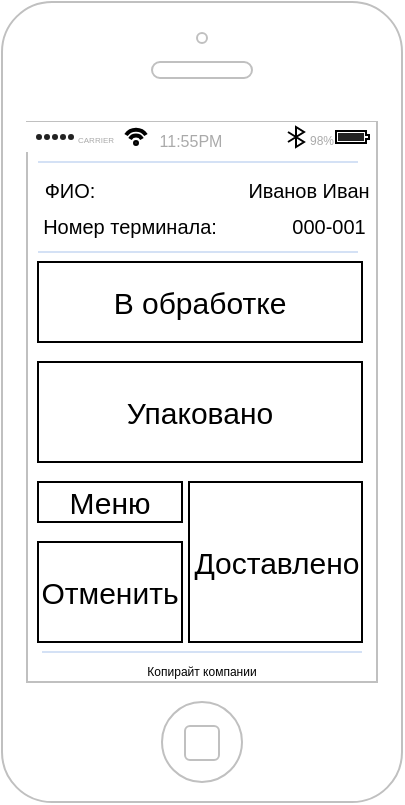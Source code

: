 <mxfile version="13.7.3" type="device"><diagram id="hS-akLZZ0Wz-isKbgtVU" name="Страница 1"><mxGraphModel dx="621" dy="461" grid="1" gridSize="10" guides="1" tooltips="1" connect="1" arrows="1" fold="1" page="1" pageScale="1" pageWidth="827" pageHeight="1169" math="0" shadow="0"><root><mxCell id="0"/><mxCell id="1" parent="0"/><mxCell id="qdhjCLGriOFvW7uCLRl--1" value="" style="html=1;verticalLabelPosition=bottom;labelBackgroundColor=#ffffff;verticalAlign=top;shadow=0;dashed=0;strokeWidth=1;shape=mxgraph.ios7.misc.iphone;fillColor=#ffffff;strokeColor=#c0c0c0;" vertex="1" parent="1"><mxGeometry x="120" y="120" width="200" height="400" as="geometry"/></mxCell><mxCell id="qdhjCLGriOFvW7uCLRl--2" value="" style="html=1;strokeWidth=1;shadow=0;dashed=0;shape=mxgraph.ios7ui.appBar;fillColor=#ffffff;gradientColor=none;" vertex="1" parent="1"><mxGeometry x="132" y="180" width="175" height="15" as="geometry"/></mxCell><mxCell id="qdhjCLGriOFvW7uCLRl--3" value="CARRIER" style="shape=rect;align=left;fontSize=8;spacingLeft=24;fontSize=4;fontColor=#aaaaaa;strokeColor=none;fillColor=none;spacingTop=4;" vertex="1" parent="qdhjCLGriOFvW7uCLRl--2"><mxGeometry y="0.5" width="50" height="13" relative="1" as="geometry"><mxPoint y="-6.5" as="offset"/></mxGeometry></mxCell><mxCell id="qdhjCLGriOFvW7uCLRl--4" value="11:55PM" style="shape=rect;fontSize=8;fontColor=#aaaaaa;strokeColor=none;fillColor=none;spacingTop=4;" vertex="1" parent="qdhjCLGriOFvW7uCLRl--2"><mxGeometry x="0.5" y="0.5" width="50" height="13" relative="1" as="geometry"><mxPoint x="-30" y="-6.5" as="offset"/></mxGeometry></mxCell><mxCell id="qdhjCLGriOFvW7uCLRl--5" value="98%" style="shape=rect;align=right;fontSize=8;spacingRight=19;fontSize=6;fontColor=#aaaaaa;strokeColor=none;fillColor=none;spacingTop=4;" vertex="1" parent="qdhjCLGriOFvW7uCLRl--2"><mxGeometry x="1" y="0.5" width="45" height="13" relative="1" as="geometry"><mxPoint x="-45" y="-6.5" as="offset"/></mxGeometry></mxCell><mxCell id="qdhjCLGriOFvW7uCLRl--38" value="" style="line;strokeWidth=1;html=1;fillColor=none;fontSize=14;fontColor=#007FFF;strokeColor=#D4E1F5;" vertex="1" parent="1"><mxGeometry x="138" y="240" width="160" height="10" as="geometry"/></mxCell><mxCell id="qdhjCLGriOFvW7uCLRl--39" value="" style="line;strokeWidth=1;html=1;fillColor=none;fontSize=14;fontColor=#007FFF;strokeColor=#D4E1F5;" vertex="1" parent="1"><mxGeometry x="138" y="195" width="160" height="10" as="geometry"/></mxCell><mxCell id="qdhjCLGriOFvW7uCLRl--43" value="ФИО:" style="text;html=1;strokeColor=none;fillColor=none;align=center;verticalAlign=middle;whiteSpace=wrap;rounded=0;fontSize=10;" vertex="1" parent="1"><mxGeometry x="138" y="205" width="32" height="17" as="geometry"/></mxCell><mxCell id="qdhjCLGriOFvW7uCLRl--44" value="Номер терминала:" style="text;html=1;strokeColor=none;fillColor=none;align=center;verticalAlign=middle;whiteSpace=wrap;rounded=0;fontSize=10;" vertex="1" parent="1"><mxGeometry x="138" y="223" width="92" height="17" as="geometry"/></mxCell><mxCell id="qdhjCLGriOFvW7uCLRl--46" value="Иванов Иван" style="text;html=1;strokeColor=none;fillColor=none;align=center;verticalAlign=middle;whiteSpace=wrap;rounded=0;fontSize=10;" vertex="1" parent="1"><mxGeometry x="240" y="205" width="67" height="17" as="geometry"/></mxCell><mxCell id="qdhjCLGriOFvW7uCLRl--47" value="000-001" style="text;html=1;strokeColor=none;fillColor=none;align=center;verticalAlign=middle;whiteSpace=wrap;rounded=0;fontSize=10;" vertex="1" parent="1"><mxGeometry x="260" y="223" width="47" height="17" as="geometry"/></mxCell><mxCell id="qdhjCLGriOFvW7uCLRl--48" value="" style="line;strokeWidth=1;html=1;fillColor=none;fontSize=14;fontColor=#007FFF;strokeColor=#D4E1F5;" vertex="1" parent="1"><mxGeometry x="140" y="440" width="160" height="10" as="geometry"/></mxCell><mxCell id="qdhjCLGriOFvW7uCLRl--49" value="Копирайт компании" style="text;html=1;strokeColor=none;fillColor=none;align=center;verticalAlign=middle;whiteSpace=wrap;rounded=0;fontSize=6;" vertex="1" parent="1"><mxGeometry x="190" y="450" width="60" height="10" as="geometry"/></mxCell><mxCell id="qdhjCLGriOFvW7uCLRl--50" value="&lt;font style=&quot;font-size: 15px&quot;&gt;В обработке&lt;/font&gt;" style="rounded=0;whiteSpace=wrap;html=1;fontSize=6;align=center;" vertex="1" parent="1"><mxGeometry x="138" y="250" width="162" height="40" as="geometry"/></mxCell><mxCell id="qdhjCLGriOFvW7uCLRl--52" value="Отменить" style="rounded=0;whiteSpace=wrap;html=1;fontSize=15;align=center;" vertex="1" parent="1"><mxGeometry x="138" y="390" width="72" height="50" as="geometry"/></mxCell><mxCell id="qdhjCLGriOFvW7uCLRl--53" value="Упаковано" style="rounded=0;whiteSpace=wrap;html=1;fontSize=15;align=center;" vertex="1" parent="1"><mxGeometry x="138" y="300" width="162" height="50" as="geometry"/></mxCell><mxCell id="qdhjCLGriOFvW7uCLRl--54" value="Доставлено" style="rounded=0;whiteSpace=wrap;html=1;fontSize=15;align=center;" vertex="1" parent="1"><mxGeometry x="213.5" y="360" width="86.5" height="80" as="geometry"/></mxCell><mxCell id="qdhjCLGriOFvW7uCLRl--55" value="Меню" style="rounded=0;whiteSpace=wrap;html=1;fontSize=15;align=center;" vertex="1" parent="1"><mxGeometry x="138" y="360" width="72" height="20" as="geometry"/></mxCell></root></mxGraphModel></diagram></mxfile>